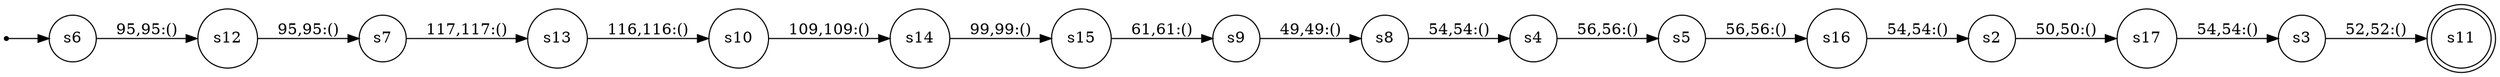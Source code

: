 
      digraph G {
        rankdir=LR;
        init [shape=point];
        node [shape = doublecircle];
        s11
        node [shape = circle];
        init -> s6;
        s17 -> s3 [label = "54,54:()"]
        s16 -> s2 [label = "54,54:()"]
        s15 -> s9 [label = "61,61:()"]
        s14 -> s15 [label = "99,99:()"]
        s13 -> s10 [label = "116,116:()"]
        s12 -> s7 [label = "95,95:()"]
        s10 -> s14 [label = "109,109:()"]
        s9 -> s8 [label = "49,49:()"]
        s8 -> s4 [label = "54,54:()"]
        s7 -> s13 [label = "117,117:()"]
        s6 -> s12 [label = "95,95:()"]
        s5 -> s16 [label = "56,56:()"]
        s4 -> s5 [label = "56,56:()"]
        s3 -> s11 [label = "52,52:()"]
        s2 -> s17 [label = "50,50:()"]}